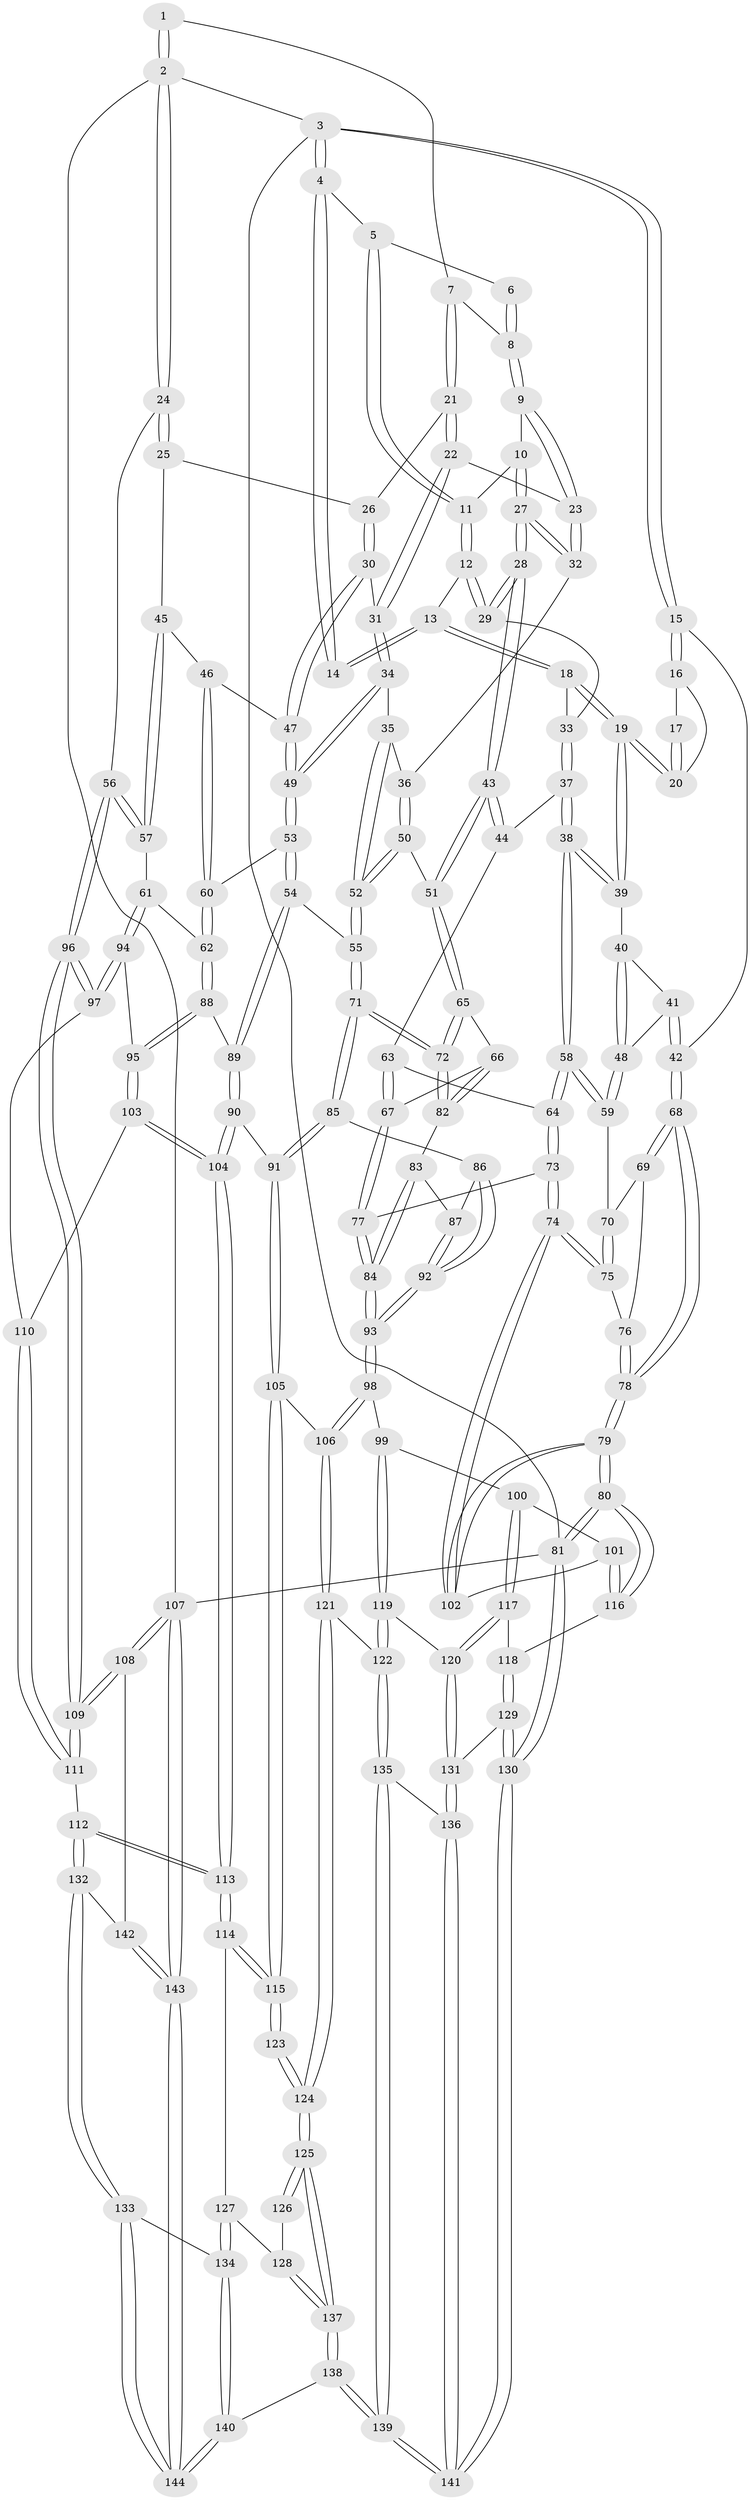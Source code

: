 // Generated by graph-tools (version 1.1) at 2025/11/02/27/25 16:11:55]
// undirected, 144 vertices, 357 edges
graph export_dot {
graph [start="1"]
  node [color=gray90,style=filled];
  1 [pos="+0.8319391725819373+0"];
  2 [pos="+1+0"];
  3 [pos="+0+0"];
  4 [pos="+0.2795658308767294+0"];
  5 [pos="+0.5120427313393425+0"];
  6 [pos="+0.6007919809101832+0"];
  7 [pos="+0.7709983254511704+0.0812903134470233"];
  8 [pos="+0.6646865654436456+0.04835234063199866"];
  9 [pos="+0.6095085450921092+0.12055949867988693"];
  10 [pos="+0.5442095148846189+0.09779601979427917"];
  11 [pos="+0.5049803896310262+0.04484979653419299"];
  12 [pos="+0.38463631042359203+0.11675116509617672"];
  13 [pos="+0.27649946416228915+0"];
  14 [pos="+0.27300765990167714+0"];
  15 [pos="+0+0"];
  16 [pos="+0.07893115749477973+0.08006007405286585"];
  17 [pos="+0.2003593131173142+0.012554711428068412"];
  18 [pos="+0.24378788320868697+0.16691581114486967"];
  19 [pos="+0.17353413729232528+0.19866780715138135"];
  20 [pos="+0.15910334723368597+0.16335569557413004"];
  21 [pos="+0.7798897648683772+0.09450795198175117"];
  22 [pos="+0.6540023311221297+0.15171441007483283"];
  23 [pos="+0.617112702973113+0.1405283979605136"];
  24 [pos="+1+0"];
  25 [pos="+1+0.07542146139811735"];
  26 [pos="+0.7874584602677135+0.10233842629763322"];
  27 [pos="+0.44535647845280063+0.2433968422151395"];
  28 [pos="+0.4392815947056347+0.24618528784338345"];
  29 [pos="+0.37926805384487267+0.16785195087105317"];
  30 [pos="+0.7690481979629986+0.20915454195763997"];
  31 [pos="+0.7419790173087063+0.21140956171911687"];
  32 [pos="+0.5951261063609865+0.23263330864088014"];
  33 [pos="+0.3105048498736572+0.1767864404551285"];
  34 [pos="+0.6513345003261317+0.26870721415896"];
  35 [pos="+0.6397020823563825+0.2682563658077066"];
  36 [pos="+0.6149144815420611+0.25616485010650075"];
  37 [pos="+0.2825915950484739+0.2962717731882965"];
  38 [pos="+0.16018832623252122+0.24986974017289462"];
  39 [pos="+0.15791259649817446+0.23411296418554206"];
  40 [pos="+0.07855142053656006+0.2157707008298698"];
  41 [pos="+0.046848138555899976+0.20464826683556606"];
  42 [pos="+0+0"];
  43 [pos="+0.43139149418998457+0.2837501903145491"];
  44 [pos="+0.2906708794328799+0.30321059537989625"];
  45 [pos="+0.845108040384585+0.26063055478186353"];
  46 [pos="+0.8177064633545184+0.2615635873904921"];
  47 [pos="+0.812160906916089+0.2595505548036479"];
  48 [pos="+0+0.3277975329728881"];
  49 [pos="+0.7227655277455135+0.34365675732249246"];
  50 [pos="+0.5525363059900212+0.3577634970717559"];
  51 [pos="+0.4390943763738446+0.3176025832604976"];
  52 [pos="+0.6230950280420597+0.4427708370655697"];
  53 [pos="+0.7082716809634467+0.4491457069331946"];
  54 [pos="+0.6955518892343839+0.4561182569083969"];
  55 [pos="+0.6232559666182336+0.44311405124589376"];
  56 [pos="+1+0.40602500619916476"];
  57 [pos="+1+0.4176791621787086"];
  58 [pos="+0.126027881861244+0.356717791411611"];
  59 [pos="+0+0.3485693535583665"];
  60 [pos="+0.8216154981752714+0.45162490438242003"];
  61 [pos="+0.9341569162615558+0.46308647145261767"];
  62 [pos="+0.8492817139282602+0.46233373713759385"];
  63 [pos="+0.2832489891386625+0.34559808651357765"];
  64 [pos="+0.1287946661938614+0.36252447484392963"];
  65 [pos="+0.4197981305367809+0.38422359098368597"];
  66 [pos="+0.3463520217899354+0.4398245569596763"];
  67 [pos="+0.3022077695318961+0.44526328381792224"];
  68 [pos="+0+0.3641703146012841"];
  69 [pos="+0+0.3504080592060682"];
  70 [pos="+0+0.34941940201633265"];
  71 [pos="+0.5345448433585138+0.504765058733754"];
  72 [pos="+0.5175883835017727+0.49479554025916345"];
  73 [pos="+0.16662862902514222+0.48235158361331953"];
  74 [pos="+0.11451640433928534+0.5215724941835267"];
  75 [pos="+0.0939309532784533+0.5242397943822369"];
  76 [pos="+0.08917936164632473+0.524999432371588"];
  77 [pos="+0.22310485661974558+0.49634609074294794"];
  78 [pos="+0+0.5863374454133501"];
  79 [pos="+0+0.6304338737593991"];
  80 [pos="+0+0.7017932385869095"];
  81 [pos="+0+1"];
  82 [pos="+0.3951519521566464+0.5162645184868891"];
  83 [pos="+0.3946497276487187+0.5239730631997009"];
  84 [pos="+0.27021396644460544+0.5859571632048752"];
  85 [pos="+0.5261217900990302+0.5824778994983937"];
  86 [pos="+0.46439601693653465+0.576385416908966"];
  87 [pos="+0.4024548493059243+0.5578242220327008"];
  88 [pos="+0.8074018959796542+0.5886949656426891"];
  89 [pos="+0.7008794642321852+0.5579542267240885"];
  90 [pos="+0.6563199635899417+0.6833471542683673"];
  91 [pos="+0.5363911832465476+0.6202052587244465"];
  92 [pos="+0.33099129282025763+0.6640089841798932"];
  93 [pos="+0.30883935123213363+0.6918319717527301"];
  94 [pos="+0.9132242211019055+0.5683744121463644"];
  95 [pos="+0.8218178516578447+0.6283980406810363"];
  96 [pos="+1+0.7430965061636996"];
  97 [pos="+0.942993763681504+0.6672335091104904"];
  98 [pos="+0.3094978497860674+0.7060307187305096"];
  99 [pos="+0.2763074028626247+0.7239284195431456"];
  100 [pos="+0.17359389464936748+0.735628582230215"];
  101 [pos="+0.15311720508801918+0.7219125442684308"];
  102 [pos="+0.12532331657689186+0.6851427900504207"];
  103 [pos="+0.8190199652478013+0.6534836264705091"];
  104 [pos="+0.7050774294868579+0.77689086270357"];
  105 [pos="+0.39413001459519686+0.7448514386391714"];
  106 [pos="+0.389869474502387+0.7447808570136656"];
  107 [pos="+1+1"];
  108 [pos="+1+1"];
  109 [pos="+1+0.8667485929744332"];
  110 [pos="+0.9287249559870112+0.6724225604208712"];
  111 [pos="+0.8598761970721023+0.7901482019000722"];
  112 [pos="+0.7249332597115515+0.8224551000649295"];
  113 [pos="+0.7065539863035113+0.8014503247815891"];
  114 [pos="+0.5566709613047472+0.8399114414839634"];
  115 [pos="+0.5091418876940957+0.8244156199635462"];
  116 [pos="+0+0.77979530864813"];
  117 [pos="+0.15220633772518097+0.7834643002038562"];
  118 [pos="+0.08848359069410303+0.8715570203769151"];
  119 [pos="+0.25230774052626886+0.8889360552276702"];
  120 [pos="+0.2203883616822822+0.9073426663170371"];
  121 [pos="+0.36289629060398576+0.8983272252838624"];
  122 [pos="+0.3105475678110157+0.9167579359665239"];
  123 [pos="+0.48443432967003924+0.8549570706691615"];
  124 [pos="+0.4040762487008561+0.9403600264058166"];
  125 [pos="+0.40857408878754253+0.9517450629782479"];
  126 [pos="+0.4654935719905249+0.9187191385538667"];
  127 [pos="+0.5428357288934826+0.8901068647357295"];
  128 [pos="+0.5105227009654272+0.9461936489129066"];
  129 [pos="+0.08899038111909989+0.8827963015502177"];
  130 [pos="+0+1"];
  131 [pos="+0.1992315945130529+0.9287460378794071"];
  132 [pos="+0.7372906525028583+0.8657568323341435"];
  133 [pos="+0.7292749776154474+0.9208302303186803"];
  134 [pos="+0.5797825682542485+0.9740645675083527"];
  135 [pos="+0.30661598794937234+0.9471078489231901"];
  136 [pos="+0.20463384880631652+1"];
  137 [pos="+0.44711691693023725+1"];
  138 [pos="+0.4437909837118449+1"];
  139 [pos="+0.405029476301205+1"];
  140 [pos="+0.4797980955372148+1"];
  141 [pos="+0.16044556935903792+1"];
  142 [pos="+0.8058979250407784+0.8940326533240059"];
  143 [pos="+1+1"];
  144 [pos="+0.7240909112122641+1"];
  1 -- 2;
  1 -- 2;
  1 -- 7;
  2 -- 3;
  2 -- 24;
  2 -- 24;
  2 -- 107;
  3 -- 4;
  3 -- 4;
  3 -- 15;
  3 -- 15;
  3 -- 81;
  4 -- 5;
  4 -- 14;
  4 -- 14;
  5 -- 6;
  5 -- 11;
  5 -- 11;
  6 -- 8;
  6 -- 8;
  7 -- 8;
  7 -- 21;
  7 -- 21;
  8 -- 9;
  8 -- 9;
  9 -- 10;
  9 -- 23;
  9 -- 23;
  10 -- 11;
  10 -- 27;
  10 -- 27;
  11 -- 12;
  11 -- 12;
  12 -- 13;
  12 -- 29;
  12 -- 29;
  13 -- 14;
  13 -- 14;
  13 -- 18;
  13 -- 18;
  15 -- 16;
  15 -- 16;
  15 -- 42;
  16 -- 17;
  16 -- 20;
  17 -- 20;
  17 -- 20;
  18 -- 19;
  18 -- 19;
  18 -- 33;
  19 -- 20;
  19 -- 20;
  19 -- 39;
  19 -- 39;
  21 -- 22;
  21 -- 22;
  21 -- 26;
  22 -- 23;
  22 -- 31;
  22 -- 31;
  23 -- 32;
  23 -- 32;
  24 -- 25;
  24 -- 25;
  24 -- 56;
  25 -- 26;
  25 -- 45;
  26 -- 30;
  26 -- 30;
  27 -- 28;
  27 -- 28;
  27 -- 32;
  27 -- 32;
  28 -- 29;
  28 -- 29;
  28 -- 43;
  28 -- 43;
  29 -- 33;
  30 -- 31;
  30 -- 47;
  30 -- 47;
  31 -- 34;
  31 -- 34;
  32 -- 36;
  33 -- 37;
  33 -- 37;
  34 -- 35;
  34 -- 49;
  34 -- 49;
  35 -- 36;
  35 -- 52;
  35 -- 52;
  36 -- 50;
  36 -- 50;
  37 -- 38;
  37 -- 38;
  37 -- 44;
  38 -- 39;
  38 -- 39;
  38 -- 58;
  38 -- 58;
  39 -- 40;
  40 -- 41;
  40 -- 48;
  40 -- 48;
  41 -- 42;
  41 -- 42;
  41 -- 48;
  42 -- 68;
  42 -- 68;
  43 -- 44;
  43 -- 44;
  43 -- 51;
  43 -- 51;
  44 -- 63;
  45 -- 46;
  45 -- 57;
  45 -- 57;
  46 -- 47;
  46 -- 60;
  46 -- 60;
  47 -- 49;
  47 -- 49;
  48 -- 59;
  48 -- 59;
  49 -- 53;
  49 -- 53;
  50 -- 51;
  50 -- 52;
  50 -- 52;
  51 -- 65;
  51 -- 65;
  52 -- 55;
  52 -- 55;
  53 -- 54;
  53 -- 54;
  53 -- 60;
  54 -- 55;
  54 -- 89;
  54 -- 89;
  55 -- 71;
  55 -- 71;
  56 -- 57;
  56 -- 57;
  56 -- 96;
  56 -- 96;
  57 -- 61;
  58 -- 59;
  58 -- 59;
  58 -- 64;
  58 -- 64;
  59 -- 70;
  60 -- 62;
  60 -- 62;
  61 -- 62;
  61 -- 94;
  61 -- 94;
  62 -- 88;
  62 -- 88;
  63 -- 64;
  63 -- 67;
  63 -- 67;
  64 -- 73;
  64 -- 73;
  65 -- 66;
  65 -- 72;
  65 -- 72;
  66 -- 67;
  66 -- 82;
  66 -- 82;
  67 -- 77;
  67 -- 77;
  68 -- 69;
  68 -- 69;
  68 -- 78;
  68 -- 78;
  69 -- 70;
  69 -- 76;
  70 -- 75;
  70 -- 75;
  71 -- 72;
  71 -- 72;
  71 -- 85;
  71 -- 85;
  72 -- 82;
  72 -- 82;
  73 -- 74;
  73 -- 74;
  73 -- 77;
  74 -- 75;
  74 -- 75;
  74 -- 102;
  74 -- 102;
  75 -- 76;
  76 -- 78;
  76 -- 78;
  77 -- 84;
  77 -- 84;
  78 -- 79;
  78 -- 79;
  79 -- 80;
  79 -- 80;
  79 -- 102;
  79 -- 102;
  80 -- 81;
  80 -- 81;
  80 -- 116;
  80 -- 116;
  81 -- 130;
  81 -- 130;
  81 -- 107;
  82 -- 83;
  83 -- 84;
  83 -- 84;
  83 -- 87;
  84 -- 93;
  84 -- 93;
  85 -- 86;
  85 -- 91;
  85 -- 91;
  86 -- 87;
  86 -- 92;
  86 -- 92;
  87 -- 92;
  87 -- 92;
  88 -- 89;
  88 -- 95;
  88 -- 95;
  89 -- 90;
  89 -- 90;
  90 -- 91;
  90 -- 104;
  90 -- 104;
  91 -- 105;
  91 -- 105;
  92 -- 93;
  92 -- 93;
  93 -- 98;
  93 -- 98;
  94 -- 95;
  94 -- 97;
  94 -- 97;
  95 -- 103;
  95 -- 103;
  96 -- 97;
  96 -- 97;
  96 -- 109;
  96 -- 109;
  97 -- 110;
  98 -- 99;
  98 -- 106;
  98 -- 106;
  99 -- 100;
  99 -- 119;
  99 -- 119;
  100 -- 101;
  100 -- 117;
  100 -- 117;
  101 -- 102;
  101 -- 116;
  101 -- 116;
  103 -- 104;
  103 -- 104;
  103 -- 110;
  104 -- 113;
  104 -- 113;
  105 -- 106;
  105 -- 115;
  105 -- 115;
  106 -- 121;
  106 -- 121;
  107 -- 108;
  107 -- 108;
  107 -- 143;
  107 -- 143;
  108 -- 109;
  108 -- 109;
  108 -- 142;
  109 -- 111;
  109 -- 111;
  110 -- 111;
  110 -- 111;
  111 -- 112;
  112 -- 113;
  112 -- 113;
  112 -- 132;
  112 -- 132;
  113 -- 114;
  113 -- 114;
  114 -- 115;
  114 -- 115;
  114 -- 127;
  115 -- 123;
  115 -- 123;
  116 -- 118;
  117 -- 118;
  117 -- 120;
  117 -- 120;
  118 -- 129;
  118 -- 129;
  119 -- 120;
  119 -- 122;
  119 -- 122;
  120 -- 131;
  120 -- 131;
  121 -- 122;
  121 -- 124;
  121 -- 124;
  122 -- 135;
  122 -- 135;
  123 -- 124;
  123 -- 124;
  124 -- 125;
  124 -- 125;
  125 -- 126;
  125 -- 126;
  125 -- 137;
  125 -- 137;
  126 -- 128;
  127 -- 128;
  127 -- 134;
  127 -- 134;
  128 -- 137;
  128 -- 137;
  129 -- 130;
  129 -- 130;
  129 -- 131;
  130 -- 141;
  130 -- 141;
  131 -- 136;
  131 -- 136;
  132 -- 133;
  132 -- 133;
  132 -- 142;
  133 -- 134;
  133 -- 144;
  133 -- 144;
  134 -- 140;
  134 -- 140;
  135 -- 136;
  135 -- 139;
  135 -- 139;
  136 -- 141;
  136 -- 141;
  137 -- 138;
  137 -- 138;
  138 -- 139;
  138 -- 139;
  138 -- 140;
  139 -- 141;
  139 -- 141;
  140 -- 144;
  140 -- 144;
  142 -- 143;
  142 -- 143;
  143 -- 144;
  143 -- 144;
}
